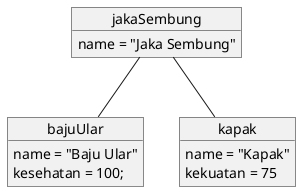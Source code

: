 @startuml jakaSembung
object jakaSembung
jakaSembung : name = "Jaka Sembung"
object bajuUlar
bajuUlar : name = "Baju Ular"
bajuUlar : kesehatan = 100;
object kapak
kapak : name = "Kapak"
kapak : kekuatan = 75
jakaSembung -- bajuUlar
jakaSembung -- kapak
@enduml